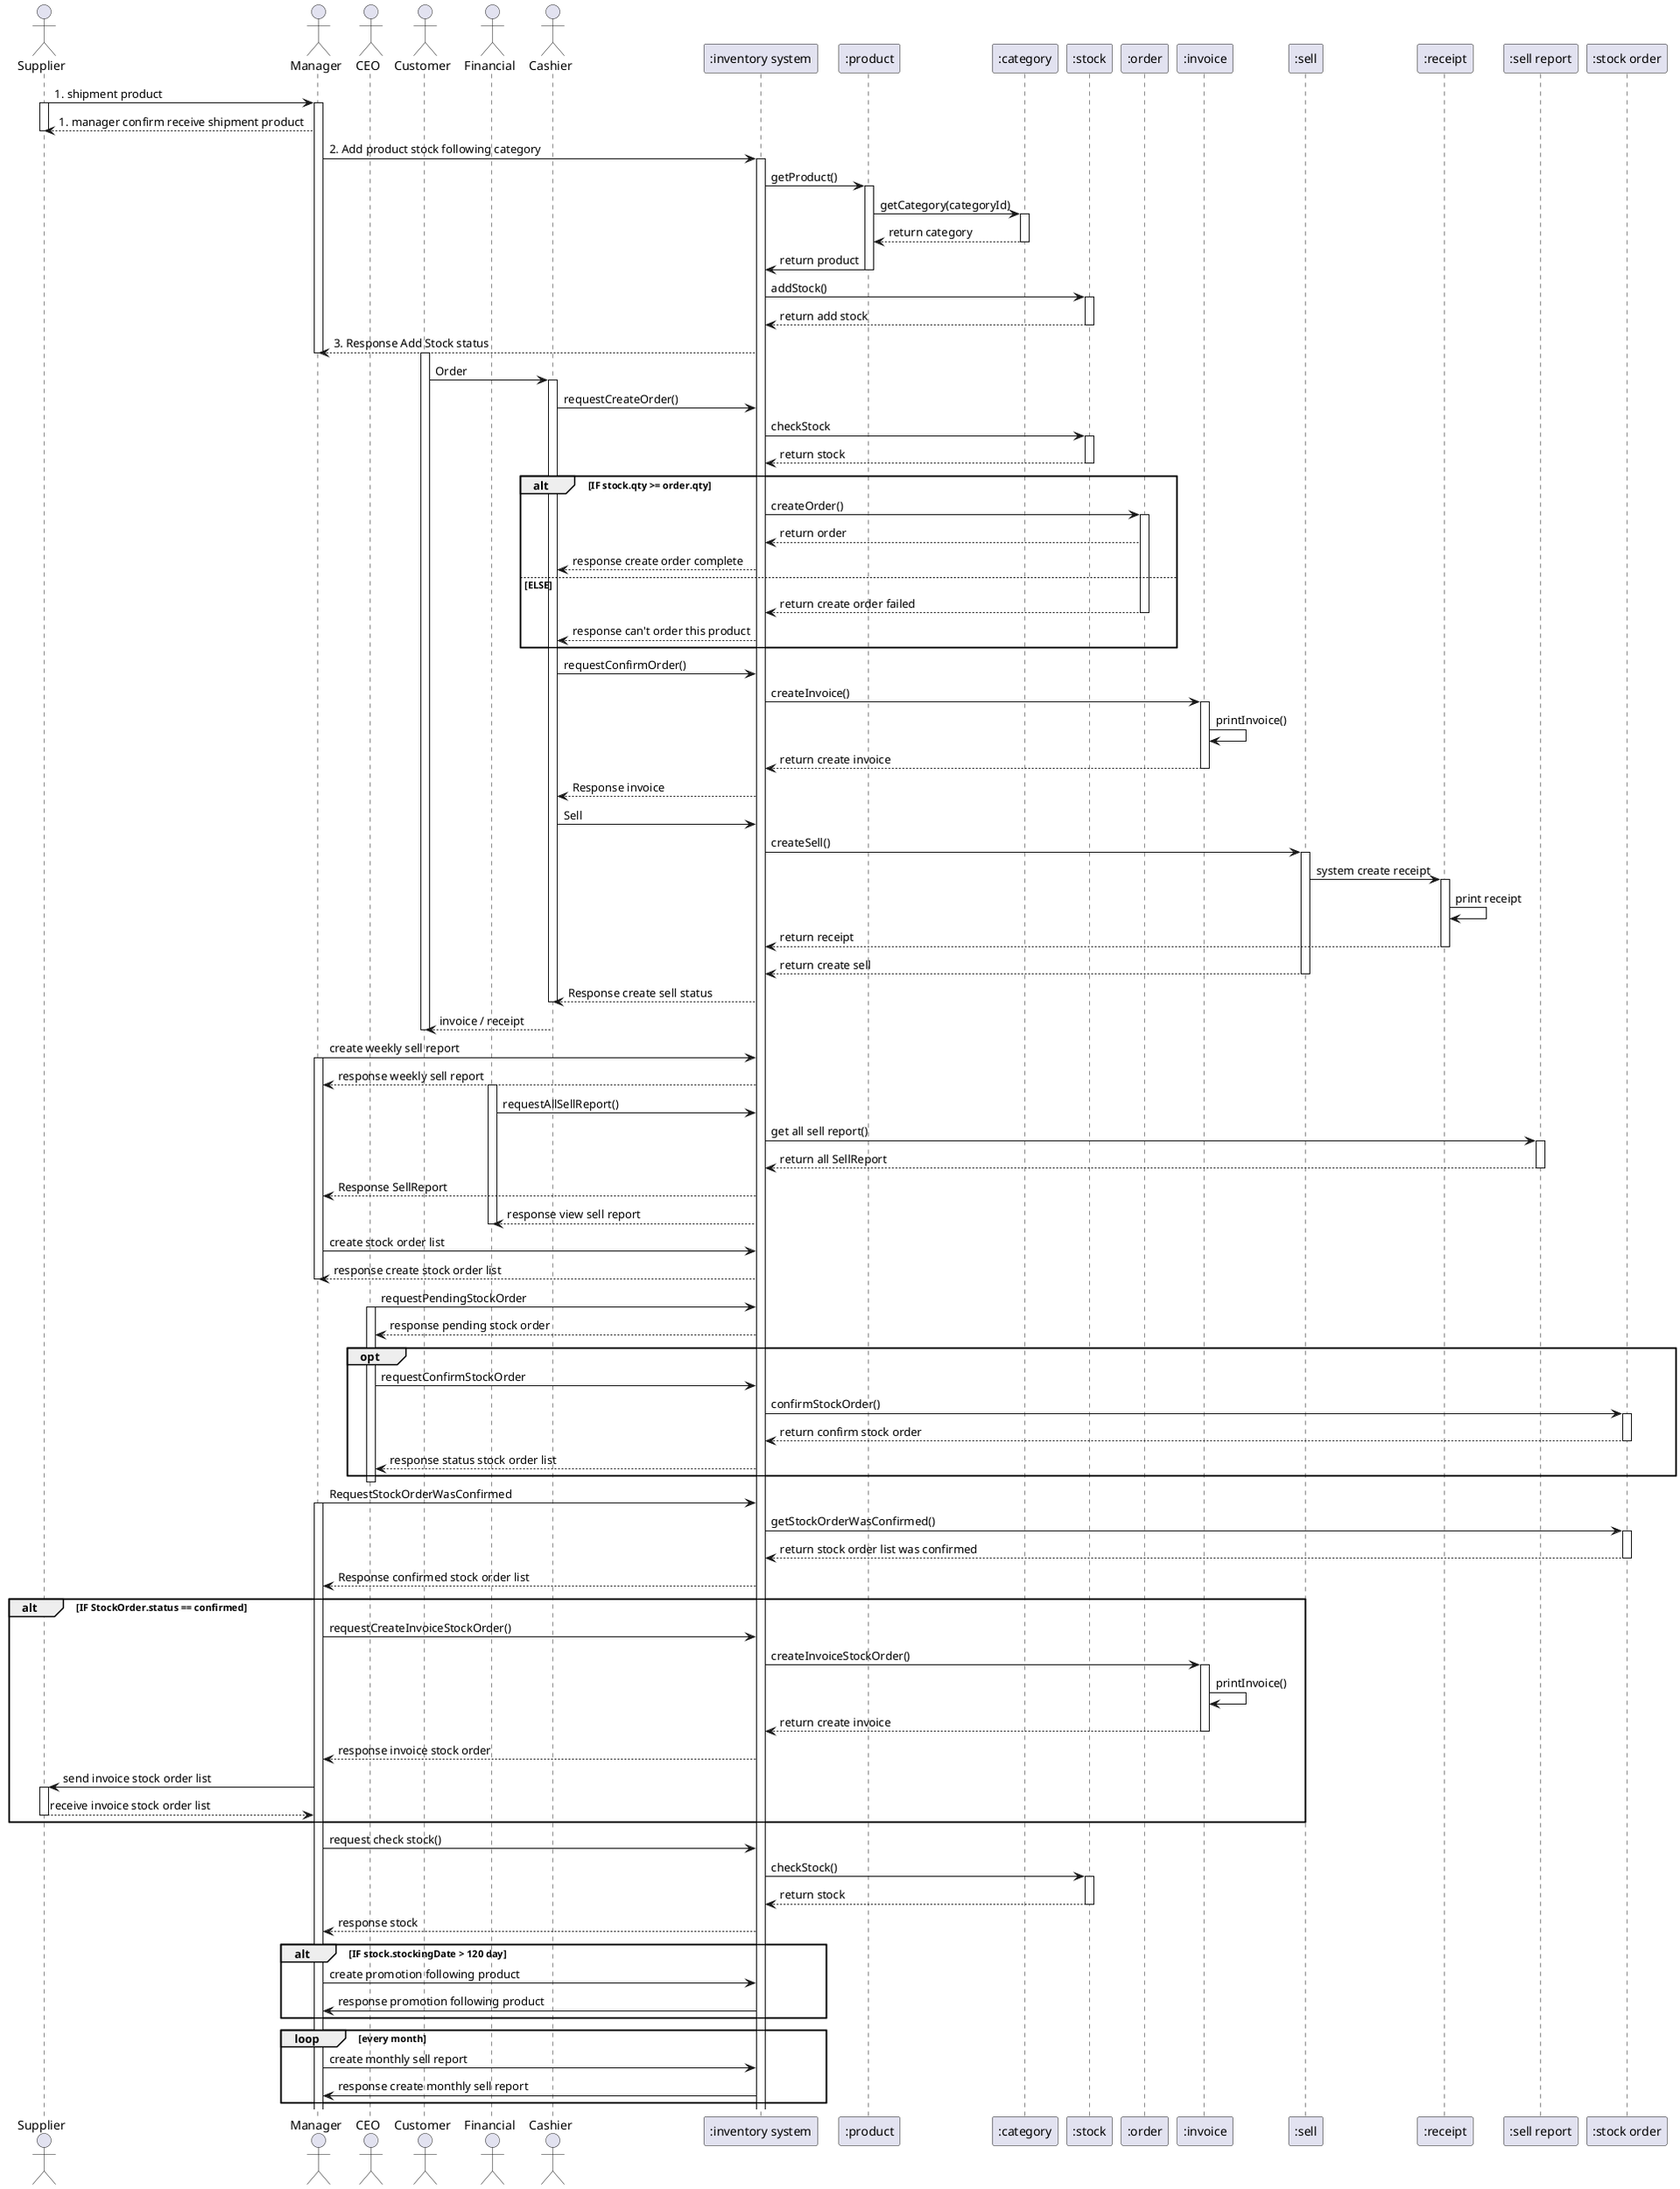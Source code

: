 @startuml
'https://plantuml.com/sequence-diagram

actor Supplier as actorSupplier
actor Manager as actorManager
actor CEO as actorCEO
actor Customer as actorCustomer
actor Financial as actorFinancial
actor Cashier as actorCashier
participant ":inventory system" as InventorySystem
participant ":product" as classProduct
participant ":category" as classCategory
participant ":stock" as classStock
participant ":order" as classOrder
participant ":invoice" as classInvoice
participant ":sell" as classSell
participant ":receipt" as classReceipt
participant ":sell report" as classSellReport
participant ":stock order" as classStockOrder

' เมื่อสินค้ามาถึงบริษัท
actorSupplier -> actorManager : 1. shipment product
activate actorManager
activate actorSupplier
actorManager --> actorSupplier : 1. manager confirm receive shipment product
deactivate actorSupplier

actorManager -> InventorySystem : 2. Add product stock following category
activate InventorySystem

InventorySystem -> classProduct : getProduct()
activate classProduct


classProduct -> classCategory : getCategory(categoryId)
activate classCategory
classCategory --> classProduct : return category
deactivate classCategory

classProduct -> InventorySystem : return product
deactivate classProduct

InventorySystem -> classStock : addStock()
activate classStock

classStock --> InventorySystem : return add stock
deactivate classStock

InventorySystem --> actorManager : 3. Response Add Stock status
deactivate actorManager

' เมื่อสินค้าถูกขาย
activate actorCustomer
actorCustomer -> actorCashier : Order

activate actorCashier
actorCashier -> InventorySystem : requestCreateOrder()


InventorySystem -> classStock : checkStock
activate classStock
classStock --> InventorySystem : return stock
deactivate classStock

alt IF stock.qty >= order.qty
InventorySystem -> classOrder : createOrder()
activate classOrder
classOrder --> InventorySystem : return order

InventorySystem --> actorCashier : response create order complete

else ELSE
classOrder --> InventorySystem : return create order failed
deactivate classOrder
InventorySystem --> actorCashier : response can't order this product

end


actorCashier -> InventorySystem : requestConfirmOrder()
InventorySystem -> classInvoice : createInvoice()
activate classInvoice
classInvoice -> classInvoice : printInvoice()
classInvoice --> InventorySystem : return create invoice
deactivate classInvoice
InventorySystem --> actorCashier : Response invoice

actorCashier -> InventorySystem : Sell
'
'InventorySystem -> classReceipt : createReceipt()
'activate classReceipt
'classReceipt -> classReceipt : printReceipt()
'classReceipt --> InventorySystem : return create receipt
'deactivate classReceipt

InventorySystem -> classSell: createSell()
activate classSell

classSell -> classReceipt : system create receipt

activate classReceipt
classReceipt -> classReceipt : print receipt


classReceipt --> InventorySystem: return receipt
deactivate classReceipt

classSell --> InventorySystem: return create sell
deactivate classSell

InventorySystem --> actorCashier : Response create sell status
deactivate actorCashier

'InventorySystem --> actorCashier : response receipt
actorCashier --> actorCustomer : invoice / receipt


deactivate actorCustomer
deactivate classStock

actorManager -> InventorySystem : create weekly sell report
activate actorManager
InventorySystem --> actorManager : response weekly sell report

activate actorFinancial
actorFinancial -> InventorySystem : requestAllSellReport()

InventorySystem -> classSellReport: get all sell report()
activate classSellReport

classSellReport --> InventorySystem: return all SellReport
deactivate classSellReport

InventorySystem --> actorManager : Response SellReport

InventorySystem --> actorFinancial : response view sell report

deactivate actorFinancial
actorManager -> InventorySystem : create stock order list
InventorySystem --> actorManager : response create stock order list
deactivate actorManager

actorCEO -> InventorySystem : requestPendingStockOrder
activate actorCEO
InventorySystem --> actorCEO : response pending stock order


opt
actorCEO -> InventorySystem : requestConfirmStockOrder
InventorySystem -> classStockOrder : confirmStockOrder()
activate classStockOrder
classStockOrder --> InventorySystem : return confirm stock order
deactivate classStockOrder
InventorySystem --> actorCEO : response status stock order list
end
deactivate actorCEO

actorManager -> InventorySystem : RequestStockOrderWasConfirmed
activate actorManager

InventorySystem -> classStockOrder : getStockOrderWasConfirmed()
activate classStockOrder


classStockOrder --> InventorySystem : return stock order list was confirmed
deactivate classStockOrder

InventorySystem --> actorManager : Response confirmed stock order list


alt IF StockOrder.status == confirmed
actorManager -> InventorySystem : requestCreateInvoiceStockOrder()
InventorySystem -> classInvoice : createInvoiceStockOrder()
activate classInvoice
classInvoice -> classInvoice : printInvoice()
classInvoice --> InventorySystem : return create invoice
deactivate classInvoice
InventorySystem --> actorManager : response invoice stock order



actorManager -> actorSupplier : send invoice stock order list
activate actorSupplier
actorSupplier --> actorManager : receive invoice stock order list
deactivate actorSupplier
end

actorManager -> InventorySystem : request check stock()
InventorySystem -> classStock : checkStock()
activate classStock
classStock --> InventorySystem : return stock
deactivate classStock

InventorySystem --> actorManager : response stock
alt IF stock.stockingDate > 120 day
actorManager -> InventorySystem : create promotion following product
InventorySystem -> actorManager : response promotion following product
end

loop every month
actorManager -> InventorySystem : create monthly sell report
InventorySystem -> actorManager : response create monthly sell report
end loop

@enduml